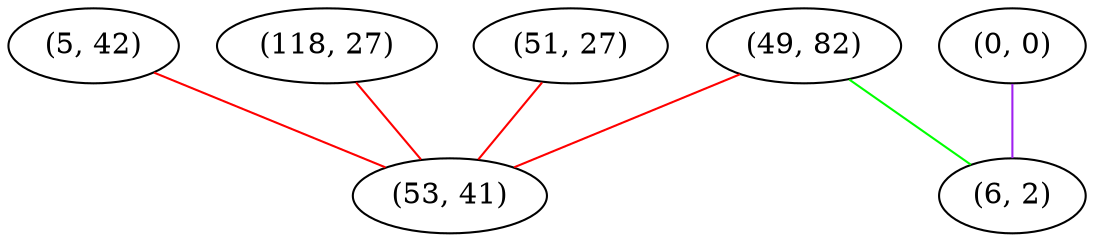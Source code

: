 graph "" {
"(49, 82)";
"(0, 0)";
"(5, 42)";
"(118, 27)";
"(51, 27)";
"(53, 41)";
"(6, 2)";
"(49, 82)" -- "(53, 41)"  [color=red, key=0, weight=1];
"(49, 82)" -- "(6, 2)"  [color=green, key=0, weight=2];
"(0, 0)" -- "(6, 2)"  [color=purple, key=0, weight=4];
"(5, 42)" -- "(53, 41)"  [color=red, key=0, weight=1];
"(118, 27)" -- "(53, 41)"  [color=red, key=0, weight=1];
"(51, 27)" -- "(53, 41)"  [color=red, key=0, weight=1];
}
